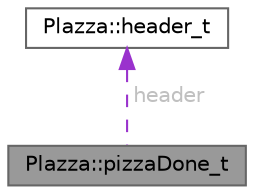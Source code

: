 digraph "Plazza::pizzaDone_t"
{
 // LATEX_PDF_SIZE
  bgcolor="transparent";
  edge [fontname=Helvetica,fontsize=10,labelfontname=Helvetica,labelfontsize=10];
  node [fontname=Helvetica,fontsize=10,shape=box,height=0.2,width=0.4];
  Node1 [id="Node000001",label="Plazza::pizzaDone_t",height=0.2,width=0.4,color="gray40", fillcolor="grey60", style="filled", fontcolor="black",tooltip="Structure representing a pizza done message."];
  Node2 -> Node1 [id="edge1_Node000001_Node000002",dir="back",color="darkorchid3",style="dashed",tooltip=" ",label=" header",fontcolor="grey" ];
  Node2 [id="Node000002",label="Plazza::header_t",height=0.2,width=0.4,color="gray40", fillcolor="white", style="filled",URL="$structPlazza_1_1header__t.html",tooltip="Structure representing the header of a message."];
}
